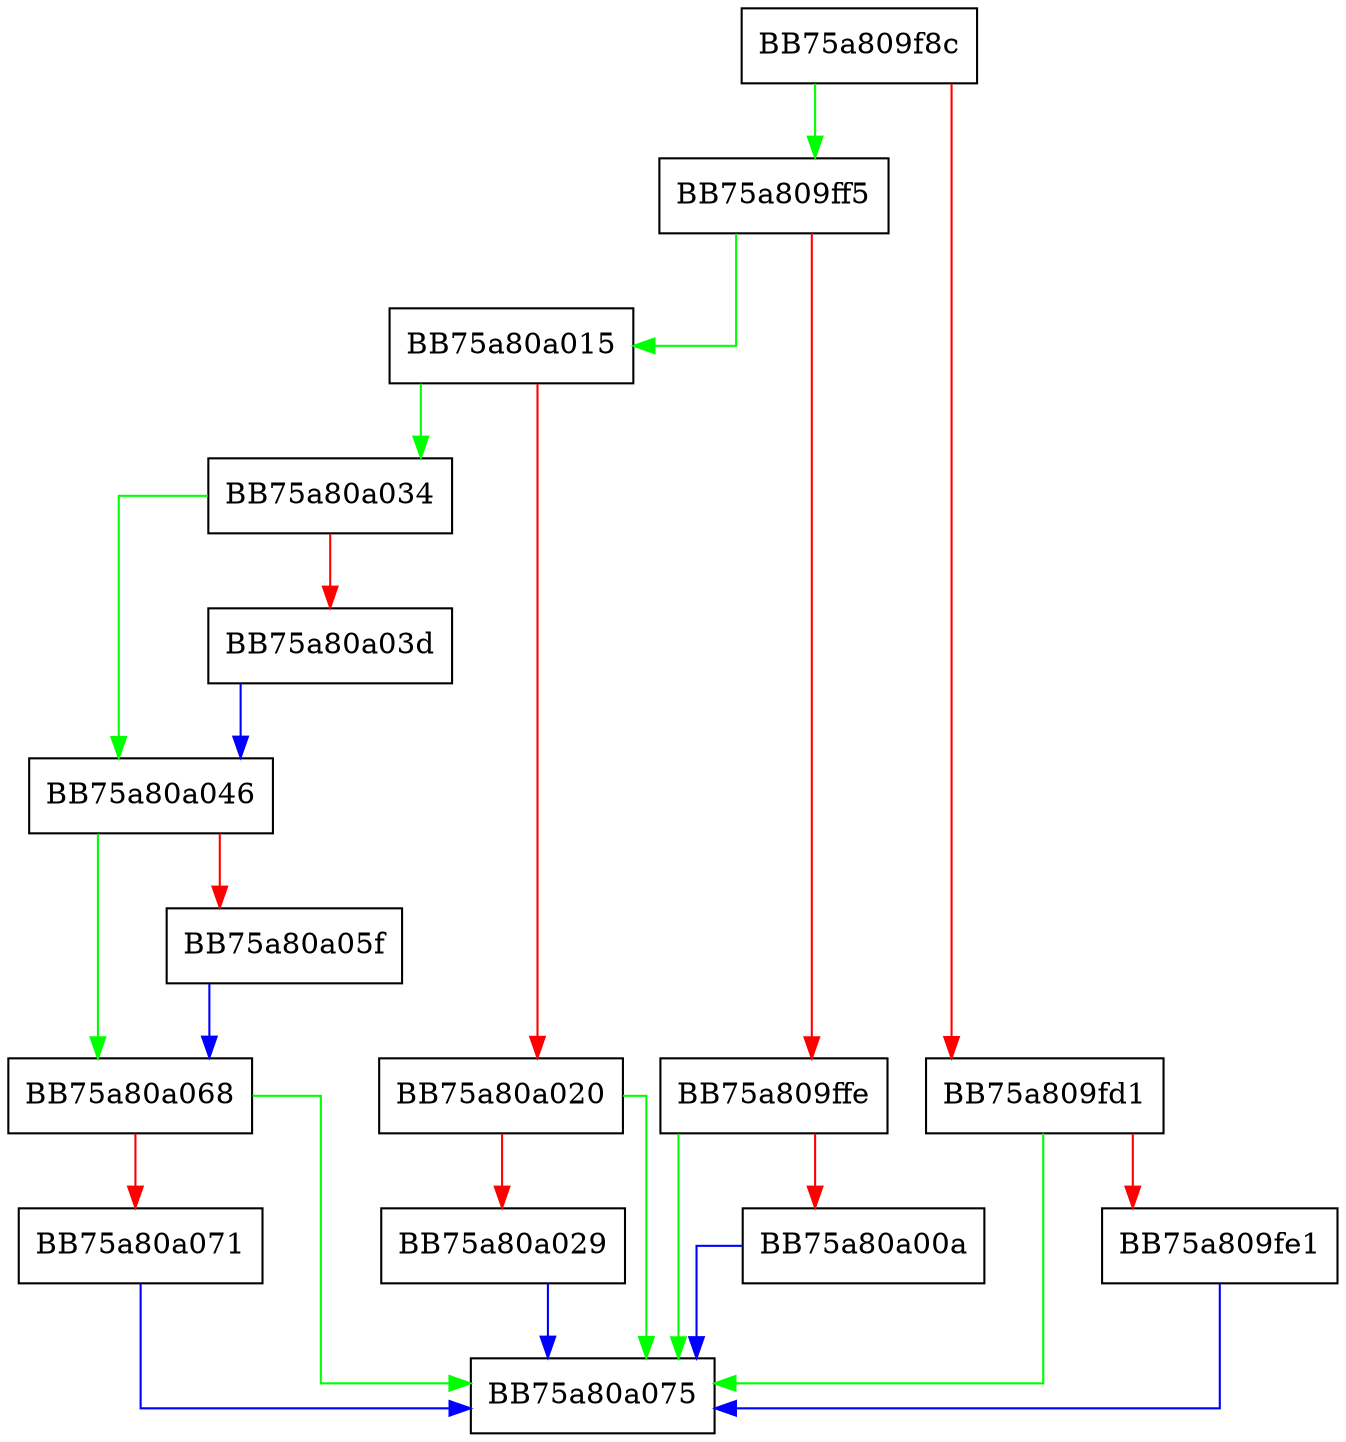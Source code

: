 digraph setSize {
  node [shape="box"];
  graph [splines=ortho];
  BB75a809f8c -> BB75a809ff5 [color="green"];
  BB75a809f8c -> BB75a809fd1 [color="red"];
  BB75a809fd1 -> BB75a80a075 [color="green"];
  BB75a809fd1 -> BB75a809fe1 [color="red"];
  BB75a809fe1 -> BB75a80a075 [color="blue"];
  BB75a809ff5 -> BB75a80a015 [color="green"];
  BB75a809ff5 -> BB75a809ffe [color="red"];
  BB75a809ffe -> BB75a80a075 [color="green"];
  BB75a809ffe -> BB75a80a00a [color="red"];
  BB75a80a00a -> BB75a80a075 [color="blue"];
  BB75a80a015 -> BB75a80a034 [color="green"];
  BB75a80a015 -> BB75a80a020 [color="red"];
  BB75a80a020 -> BB75a80a075 [color="green"];
  BB75a80a020 -> BB75a80a029 [color="red"];
  BB75a80a029 -> BB75a80a075 [color="blue"];
  BB75a80a034 -> BB75a80a046 [color="green"];
  BB75a80a034 -> BB75a80a03d [color="red"];
  BB75a80a03d -> BB75a80a046 [color="blue"];
  BB75a80a046 -> BB75a80a068 [color="green"];
  BB75a80a046 -> BB75a80a05f [color="red"];
  BB75a80a05f -> BB75a80a068 [color="blue"];
  BB75a80a068 -> BB75a80a075 [color="green"];
  BB75a80a068 -> BB75a80a071 [color="red"];
  BB75a80a071 -> BB75a80a075 [color="blue"];
}